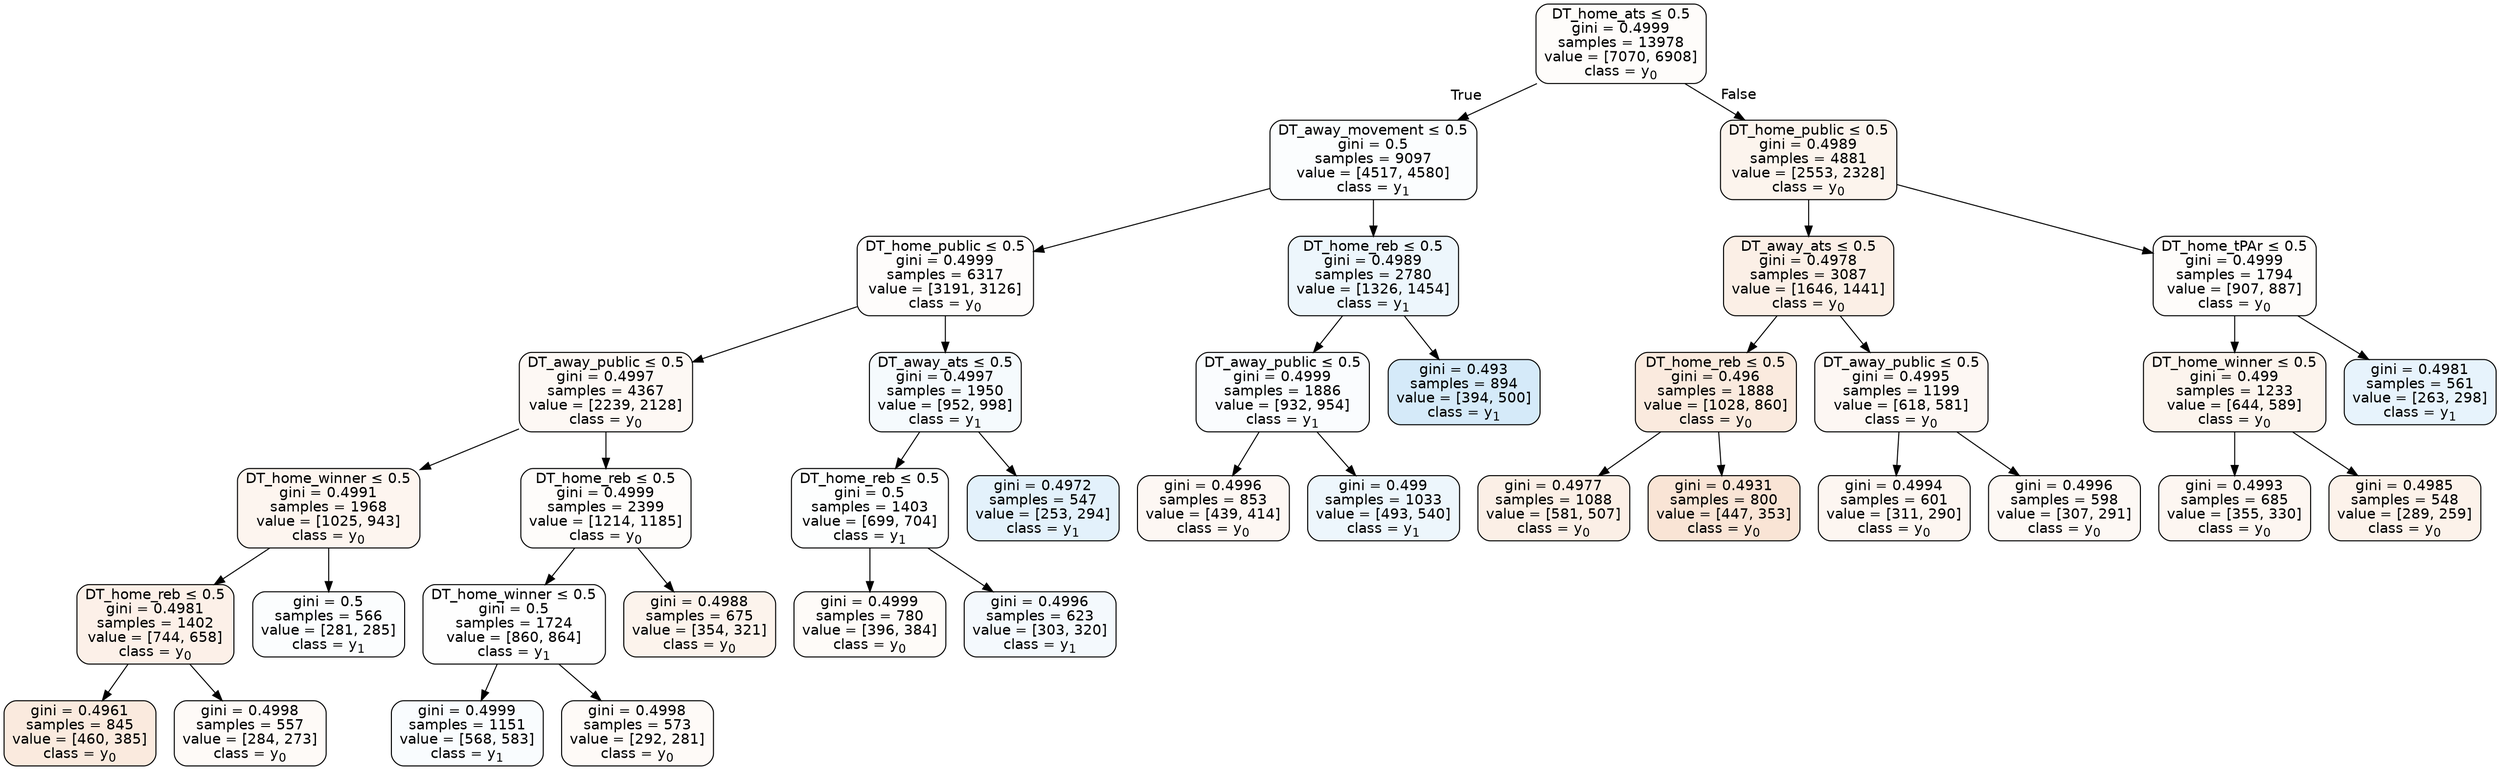 digraph Tree {
node [shape=box, style="filled, rounded", color="black", fontname=helvetica] ;
edge [fontname=helvetica] ;
0 [label=<DT_home_ats &le; 0.5<br/>gini = 0.4999<br/>samples = 13978<br/>value = [7070, 6908]<br/>class = y<SUB>0</SUB>>, fillcolor="#e5813906"] ;
1 [label=<DT_away_movement &le; 0.5<br/>gini = 0.5<br/>samples = 9097<br/>value = [4517, 4580]<br/>class = y<SUB>1</SUB>>, fillcolor="#399de504"] ;
0 -> 1 [labeldistance=2.5, labelangle=45, headlabel="True"] ;
2 [label=<DT_home_public &le; 0.5<br/>gini = 0.4999<br/>samples = 6317<br/>value = [3191, 3126]<br/>class = y<SUB>0</SUB>>, fillcolor="#e5813905"] ;
1 -> 2 ;
3 [label=<DT_away_public &le; 0.5<br/>gini = 0.4997<br/>samples = 4367<br/>value = [2239, 2128]<br/>class = y<SUB>0</SUB>>, fillcolor="#e581390d"] ;
2 -> 3 ;
4 [label=<DT_home_winner &le; 0.5<br/>gini = 0.4991<br/>samples = 1968<br/>value = [1025, 943]<br/>class = y<SUB>0</SUB>>, fillcolor="#e5813914"] ;
3 -> 4 ;
5 [label=<DT_home_reb &le; 0.5<br/>gini = 0.4981<br/>samples = 1402<br/>value = [744, 658]<br/>class = y<SUB>0</SUB>>, fillcolor="#e581391d"] ;
4 -> 5 ;
6 [label=<gini = 0.4961<br/>samples = 845<br/>value = [460, 385]<br/>class = y<SUB>0</SUB>>, fillcolor="#e581392a"] ;
5 -> 6 ;
7 [label=<gini = 0.4998<br/>samples = 557<br/>value = [284, 273]<br/>class = y<SUB>0</SUB>>, fillcolor="#e581390a"] ;
5 -> 7 ;
8 [label=<gini = 0.5<br/>samples = 566<br/>value = [281, 285]<br/>class = y<SUB>1</SUB>>, fillcolor="#399de504"] ;
4 -> 8 ;
9 [label=<DT_home_reb &le; 0.5<br/>gini = 0.4999<br/>samples = 2399<br/>value = [1214, 1185]<br/>class = y<SUB>0</SUB>>, fillcolor="#e5813906"] ;
3 -> 9 ;
10 [label=<DT_home_winner &le; 0.5<br/>gini = 0.5<br/>samples = 1724<br/>value = [860, 864]<br/>class = y<SUB>1</SUB>>, fillcolor="#399de501"] ;
9 -> 10 ;
11 [label=<gini = 0.4999<br/>samples = 1151<br/>value = [568, 583]<br/>class = y<SUB>1</SUB>>, fillcolor="#399de507"] ;
10 -> 11 ;
12 [label=<gini = 0.4998<br/>samples = 573<br/>value = [292, 281]<br/>class = y<SUB>0</SUB>>, fillcolor="#e581390a"] ;
10 -> 12 ;
13 [label=<gini = 0.4988<br/>samples = 675<br/>value = [354, 321]<br/>class = y<SUB>0</SUB>>, fillcolor="#e5813918"] ;
9 -> 13 ;
14 [label=<DT_away_ats &le; 0.5<br/>gini = 0.4997<br/>samples = 1950<br/>value = [952, 998]<br/>class = y<SUB>1</SUB>>, fillcolor="#399de50c"] ;
2 -> 14 ;
15 [label=<DT_home_reb &le; 0.5<br/>gini = 0.5<br/>samples = 1403<br/>value = [699, 704]<br/>class = y<SUB>1</SUB>>, fillcolor="#399de502"] ;
14 -> 15 ;
16 [label=<gini = 0.4999<br/>samples = 780<br/>value = [396, 384]<br/>class = y<SUB>0</SUB>>, fillcolor="#e5813908"] ;
15 -> 16 ;
17 [label=<gini = 0.4996<br/>samples = 623<br/>value = [303, 320]<br/>class = y<SUB>1</SUB>>, fillcolor="#399de50e"] ;
15 -> 17 ;
18 [label=<gini = 0.4972<br/>samples = 547<br/>value = [253, 294]<br/>class = y<SUB>1</SUB>>, fillcolor="#399de524"] ;
14 -> 18 ;
19 [label=<DT_home_reb &le; 0.5<br/>gini = 0.4989<br/>samples = 2780<br/>value = [1326, 1454]<br/>class = y<SUB>1</SUB>>, fillcolor="#399de516"] ;
1 -> 19 ;
20 [label=<DT_away_public &le; 0.5<br/>gini = 0.4999<br/>samples = 1886<br/>value = [932, 954]<br/>class = y<SUB>1</SUB>>, fillcolor="#399de506"] ;
19 -> 20 ;
21 [label=<gini = 0.4996<br/>samples = 853<br/>value = [439, 414]<br/>class = y<SUB>0</SUB>>, fillcolor="#e581390f"] ;
20 -> 21 ;
22 [label=<gini = 0.499<br/>samples = 1033<br/>value = [493, 540]<br/>class = y<SUB>1</SUB>>, fillcolor="#399de516"] ;
20 -> 22 ;
23 [label=<gini = 0.493<br/>samples = 894<br/>value = [394, 500]<br/>class = y<SUB>1</SUB>>, fillcolor="#399de536"] ;
19 -> 23 ;
24 [label=<DT_home_public &le; 0.5<br/>gini = 0.4989<br/>samples = 4881<br/>value = [2553, 2328]<br/>class = y<SUB>0</SUB>>, fillcolor="#e5813916"] ;
0 -> 24 [labeldistance=2.5, labelangle=-45, headlabel="False"] ;
25 [label=<DT_away_ats &le; 0.5<br/>gini = 0.4978<br/>samples = 3087<br/>value = [1646, 1441]<br/>class = y<SUB>0</SUB>>, fillcolor="#e5813920"] ;
24 -> 25 ;
26 [label=<DT_home_reb &le; 0.5<br/>gini = 0.496<br/>samples = 1888<br/>value = [1028, 860]<br/>class = y<SUB>0</SUB>>, fillcolor="#e581392a"] ;
25 -> 26 ;
27 [label=<gini = 0.4977<br/>samples = 1088<br/>value = [581, 507]<br/>class = y<SUB>0</SUB>>, fillcolor="#e5813920"] ;
26 -> 27 ;
28 [label=<gini = 0.4931<br/>samples = 800<br/>value = [447, 353]<br/>class = y<SUB>0</SUB>>, fillcolor="#e5813936"] ;
26 -> 28 ;
29 [label=<DT_away_public &le; 0.5<br/>gini = 0.4995<br/>samples = 1199<br/>value = [618, 581]<br/>class = y<SUB>0</SUB>>, fillcolor="#e581390f"] ;
25 -> 29 ;
30 [label=<gini = 0.4994<br/>samples = 601<br/>value = [311, 290]<br/>class = y<SUB>0</SUB>>, fillcolor="#e5813911"] ;
29 -> 30 ;
31 [label=<gini = 0.4996<br/>samples = 598<br/>value = [307, 291]<br/>class = y<SUB>0</SUB>>, fillcolor="#e581390d"] ;
29 -> 31 ;
32 [label=<DT_home_tPAr &le; 0.5<br/>gini = 0.4999<br/>samples = 1794<br/>value = [907, 887]<br/>class = y<SUB>0</SUB>>, fillcolor="#e5813906"] ;
24 -> 32 ;
33 [label=<DT_home_winner &le; 0.5<br/>gini = 0.499<br/>samples = 1233<br/>value = [644, 589]<br/>class = y<SUB>0</SUB>>, fillcolor="#e5813916"] ;
32 -> 33 ;
34 [label=<gini = 0.4993<br/>samples = 685<br/>value = [355, 330]<br/>class = y<SUB>0</SUB>>, fillcolor="#e5813912"] ;
33 -> 34 ;
35 [label=<gini = 0.4985<br/>samples = 548<br/>value = [289, 259]<br/>class = y<SUB>0</SUB>>, fillcolor="#e581391a"] ;
33 -> 35 ;
36 [label=<gini = 0.4981<br/>samples = 561<br/>value = [263, 298]<br/>class = y<SUB>1</SUB>>, fillcolor="#399de51e"] ;
32 -> 36 ;
}